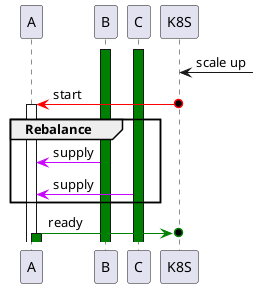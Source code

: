 @startuml
participant A
participant B
participant C
participant K8S as K

activate B #green
activate C #green

K <- : scale up
K o-[#red]> A: start
activate A

group Rebalance
  B -[#c603fc]> A : supply
  C -[#c603fc]> A : supply
end

A -[#green]>o K : ready
activate A #green

@enduml